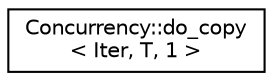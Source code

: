 digraph "Graphical Class Hierarchy"
{
  edge [fontname="Helvetica",fontsize="10",labelfontname="Helvetica",labelfontsize="10"];
  node [fontname="Helvetica",fontsize="10",shape=record];
  rankdir="LR";
  Node1 [label="Concurrency::do_copy\l\< Iter, T, 1 \>",height=0.2,width=0.4,color="black", fillcolor="white", style="filled",URL="$structConcurrency_1_1do__copy_3_01Iter_00_01T_00_011_01_4.html"];
}
